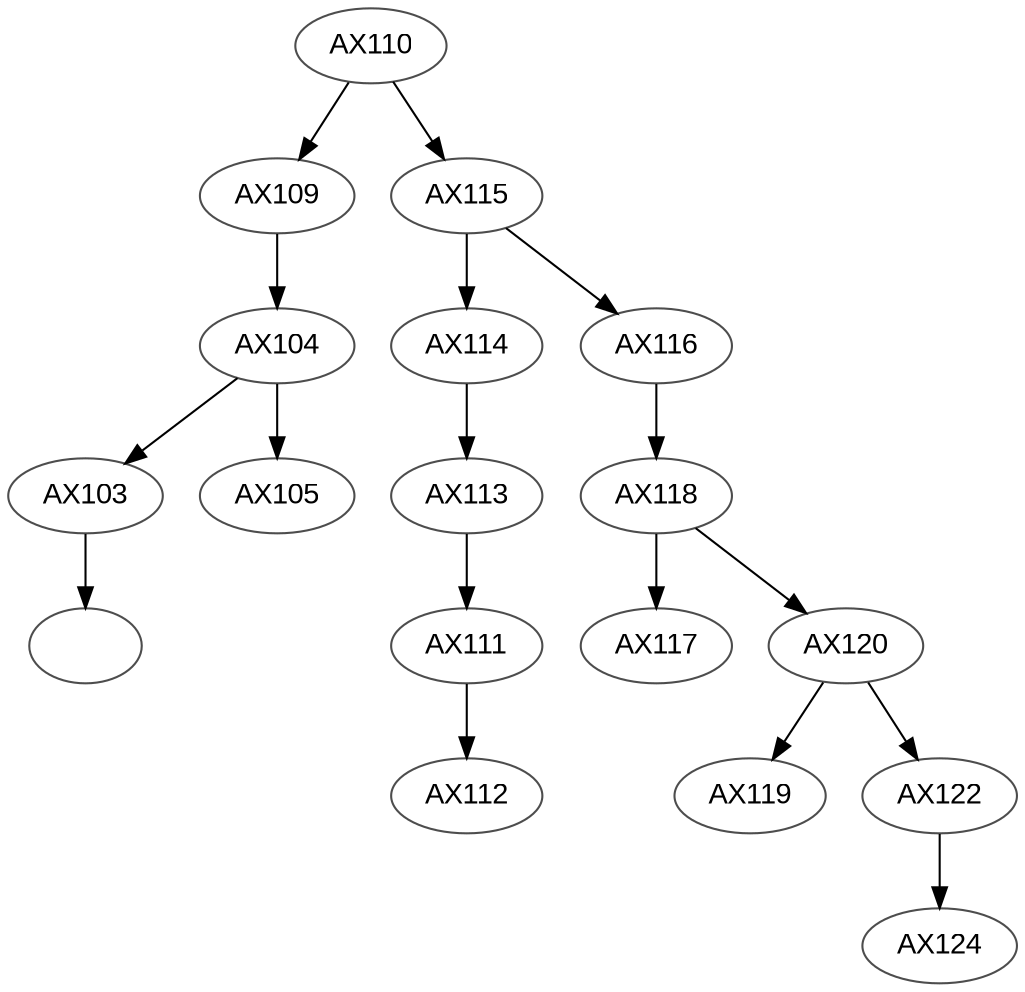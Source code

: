digraph BINARIO {
node [fontname="Arial", color=gray30, style=	rounded];
"AX110" -> "AX109";
"AX109" -> "AX104";
"AX104" -> "AX103";
"AX103" -> "";
"AX104" -> "AX105";
"AX110" -> "AX115";
"AX115" -> "AX114";
"AX114" -> "AX113";
"AX113" -> "AX111";
"AX111" -> "AX112";
"AX115" -> "AX116";
"AX116" -> "AX118";
"AX118" -> "AX117";
"AX118" -> "AX120";
"AX120" -> "AX119";
"AX120" -> "AX122";
"AX122" -> "AX124";
}
